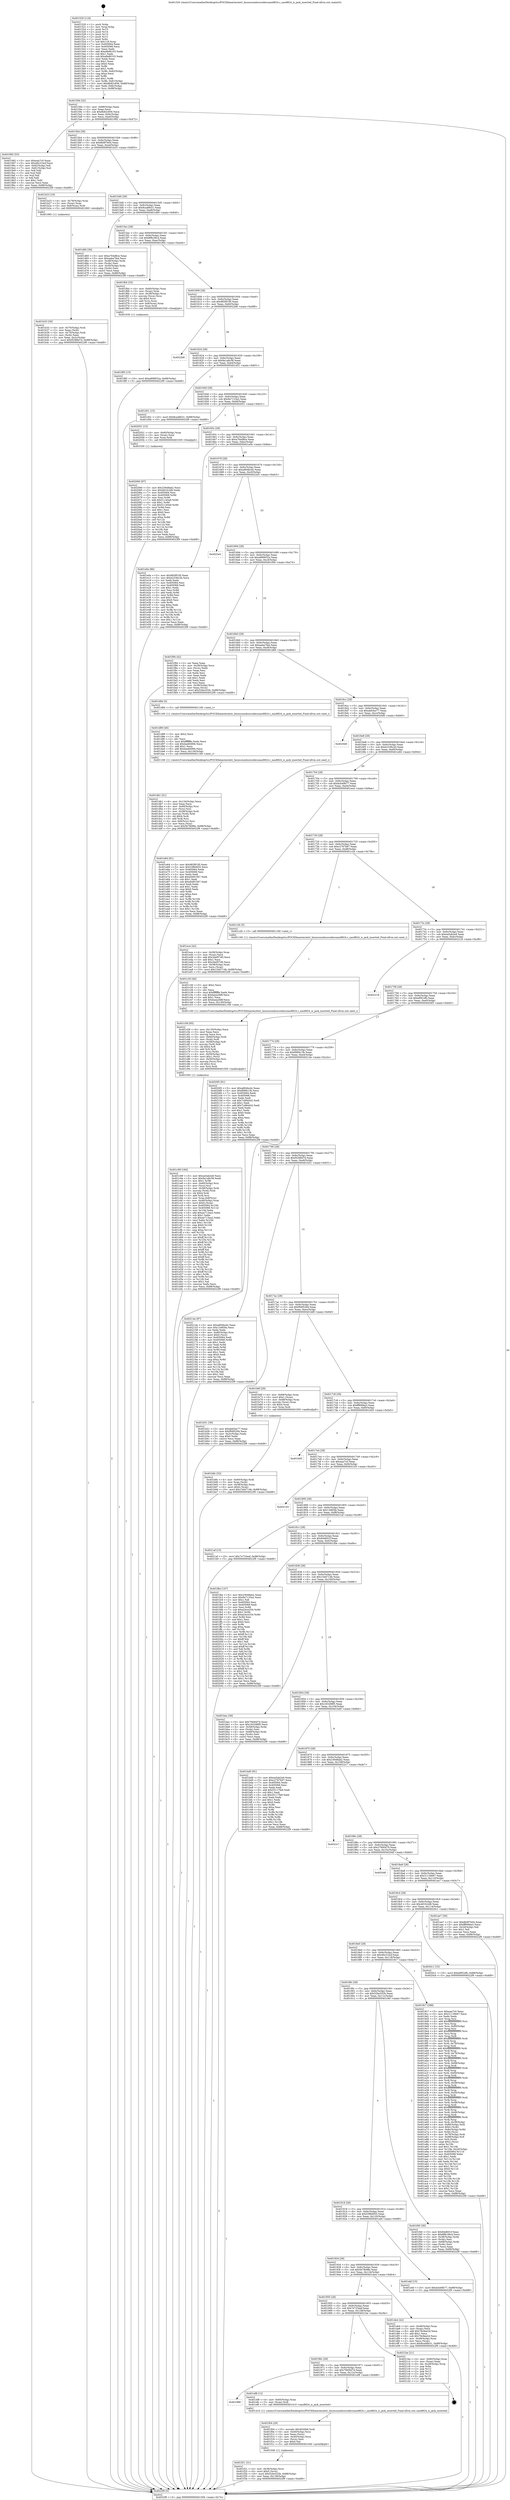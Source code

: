 digraph "0x401520" {
  label = "0x401520 (/mnt/c/Users/mathe/Desktop/tcc/POCII/binaries/extr_linuxsoundsoccodecsnau8824.c_nau8824_is_jack_inserted_Final-ollvm.out::main(0))"
  labelloc = "t"
  node[shape=record]

  Entry [label="",width=0.3,height=0.3,shape=circle,fillcolor=black,style=filled]
  "0x401594" [label="{
     0x401594 [32]\l
     | [instrs]\l
     &nbsp;&nbsp;0x401594 \<+6\>: mov -0x88(%rbp),%eax\l
     &nbsp;&nbsp;0x40159a \<+2\>: mov %eax,%ecx\l
     &nbsp;&nbsp;0x40159c \<+6\>: sub $0x8b82c956,%ecx\l
     &nbsp;&nbsp;0x4015a2 \<+6\>: mov %eax,-0x9c(%rbp)\l
     &nbsp;&nbsp;0x4015a8 \<+6\>: mov %ecx,-0xa0(%rbp)\l
     &nbsp;&nbsp;0x4015ae \<+6\>: je 0000000000401992 \<main+0x472\>\l
  }"]
  "0x401992" [label="{
     0x401992 [53]\l
     | [instrs]\l
     &nbsp;&nbsp;0x401992 \<+5\>: mov $0xeaa7c0,%eax\l
     &nbsp;&nbsp;0x401997 \<+5\>: mov $0x49c31bcf,%ecx\l
     &nbsp;&nbsp;0x40199c \<+6\>: mov -0x82(%rbp),%dl\l
     &nbsp;&nbsp;0x4019a2 \<+7\>: mov -0x81(%rbp),%sil\l
     &nbsp;&nbsp;0x4019a9 \<+3\>: mov %dl,%dil\l
     &nbsp;&nbsp;0x4019ac \<+3\>: and %sil,%dil\l
     &nbsp;&nbsp;0x4019af \<+3\>: xor %sil,%dl\l
     &nbsp;&nbsp;0x4019b2 \<+3\>: or %dl,%dil\l
     &nbsp;&nbsp;0x4019b5 \<+4\>: test $0x1,%dil\l
     &nbsp;&nbsp;0x4019b9 \<+3\>: cmovne %ecx,%eax\l
     &nbsp;&nbsp;0x4019bc \<+6\>: mov %eax,-0x88(%rbp)\l
     &nbsp;&nbsp;0x4019c2 \<+5\>: jmp 00000000004022f9 \<main+0xdd9\>\l
  }"]
  "0x4015b4" [label="{
     0x4015b4 [28]\l
     | [instrs]\l
     &nbsp;&nbsp;0x4015b4 \<+5\>: jmp 00000000004015b9 \<main+0x99\>\l
     &nbsp;&nbsp;0x4015b9 \<+6\>: mov -0x9c(%rbp),%eax\l
     &nbsp;&nbsp;0x4015bf \<+5\>: sub $0x8b9f7b04,%eax\l
     &nbsp;&nbsp;0x4015c4 \<+6\>: mov %eax,-0xa4(%rbp)\l
     &nbsp;&nbsp;0x4015ca \<+6\>: je 0000000000401b23 \<main+0x603\>\l
  }"]
  "0x4022f9" [label="{
     0x4022f9 [5]\l
     | [instrs]\l
     &nbsp;&nbsp;0x4022f9 \<+5\>: jmp 0000000000401594 \<main+0x74\>\l
  }"]
  "0x401520" [label="{
     0x401520 [116]\l
     | [instrs]\l
     &nbsp;&nbsp;0x401520 \<+1\>: push %rbp\l
     &nbsp;&nbsp;0x401521 \<+3\>: mov %rsp,%rbp\l
     &nbsp;&nbsp;0x401524 \<+2\>: push %r15\l
     &nbsp;&nbsp;0x401526 \<+2\>: push %r14\l
     &nbsp;&nbsp;0x401528 \<+2\>: push %r13\l
     &nbsp;&nbsp;0x40152a \<+2\>: push %r12\l
     &nbsp;&nbsp;0x40152c \<+1\>: push %rbx\l
     &nbsp;&nbsp;0x40152d \<+7\>: sub $0x118,%rsp\l
     &nbsp;&nbsp;0x401534 \<+7\>: mov 0x405064,%eax\l
     &nbsp;&nbsp;0x40153b \<+7\>: mov 0x405068,%ecx\l
     &nbsp;&nbsp;0x401542 \<+2\>: mov %eax,%edx\l
     &nbsp;&nbsp;0x401544 \<+6\>: add $0xe8ef6103,%edx\l
     &nbsp;&nbsp;0x40154a \<+3\>: sub $0x1,%edx\l
     &nbsp;&nbsp;0x40154d \<+6\>: sub $0xe8ef6103,%edx\l
     &nbsp;&nbsp;0x401553 \<+3\>: imul %edx,%eax\l
     &nbsp;&nbsp;0x401556 \<+3\>: and $0x1,%eax\l
     &nbsp;&nbsp;0x401559 \<+3\>: cmp $0x0,%eax\l
     &nbsp;&nbsp;0x40155c \<+4\>: sete %r8b\l
     &nbsp;&nbsp;0x401560 \<+4\>: and $0x1,%r8b\l
     &nbsp;&nbsp;0x401564 \<+7\>: mov %r8b,-0x82(%rbp)\l
     &nbsp;&nbsp;0x40156b \<+3\>: cmp $0xa,%ecx\l
     &nbsp;&nbsp;0x40156e \<+4\>: setl %r8b\l
     &nbsp;&nbsp;0x401572 \<+4\>: and $0x1,%r8b\l
     &nbsp;&nbsp;0x401576 \<+7\>: mov %r8b,-0x81(%rbp)\l
     &nbsp;&nbsp;0x40157d \<+10\>: movl $0x8b82c956,-0x88(%rbp)\l
     &nbsp;&nbsp;0x401587 \<+6\>: mov %edi,-0x8c(%rbp)\l
     &nbsp;&nbsp;0x40158d \<+7\>: mov %rsi,-0x98(%rbp)\l
  }"]
  Exit [label="",width=0.3,height=0.3,shape=circle,fillcolor=black,style=filled,peripheries=2]
  "0x401b23" [label="{
     0x401b23 [16]\l
     | [instrs]\l
     &nbsp;&nbsp;0x401b23 \<+4\>: mov -0x78(%rbp),%rax\l
     &nbsp;&nbsp;0x401b27 \<+3\>: mov (%rax),%rax\l
     &nbsp;&nbsp;0x401b2a \<+4\>: mov 0x8(%rax),%rdi\l
     &nbsp;&nbsp;0x401b2e \<+5\>: call 0000000000401060 \<atoi@plt\>\l
     | [calls]\l
     &nbsp;&nbsp;0x401060 \{1\} (unknown)\l
  }"]
  "0x4015d0" [label="{
     0x4015d0 [28]\l
     | [instrs]\l
     &nbsp;&nbsp;0x4015d0 \<+5\>: jmp 00000000004015d5 \<main+0xb5\>\l
     &nbsp;&nbsp;0x4015d5 \<+6\>: mov -0x9c(%rbp),%eax\l
     &nbsp;&nbsp;0x4015db \<+5\>: sub $0x8ca48b31,%eax\l
     &nbsp;&nbsp;0x4015e0 \<+6\>: mov %eax,-0xa8(%rbp)\l
     &nbsp;&nbsp;0x4015e6 \<+6\>: je 0000000000401d60 \<main+0x840\>\l
  }"]
  "0x402060" [label="{
     0x402060 [97]\l
     | [instrs]\l
     &nbsp;&nbsp;0x402060 \<+5\>: mov $0x23648ab2,%ecx\l
     &nbsp;&nbsp;0x402065 \<+5\>: mov $0x481fc2d6,%edx\l
     &nbsp;&nbsp;0x40206a \<+7\>: mov 0x405064,%esi\l
     &nbsp;&nbsp;0x402071 \<+8\>: mov 0x405068,%r8d\l
     &nbsp;&nbsp;0x402079 \<+3\>: mov %esi,%r9d\l
     &nbsp;&nbsp;0x40207c \<+7\>: add $0x51140a9,%r9d\l
     &nbsp;&nbsp;0x402083 \<+4\>: sub $0x1,%r9d\l
     &nbsp;&nbsp;0x402087 \<+7\>: sub $0x51140a9,%r9d\l
     &nbsp;&nbsp;0x40208e \<+4\>: imul %r9d,%esi\l
     &nbsp;&nbsp;0x402092 \<+3\>: and $0x1,%esi\l
     &nbsp;&nbsp;0x402095 \<+3\>: cmp $0x0,%esi\l
     &nbsp;&nbsp;0x402098 \<+4\>: sete %r10b\l
     &nbsp;&nbsp;0x40209c \<+4\>: cmp $0xa,%r8d\l
     &nbsp;&nbsp;0x4020a0 \<+4\>: setl %r11b\l
     &nbsp;&nbsp;0x4020a4 \<+3\>: mov %r10b,%bl\l
     &nbsp;&nbsp;0x4020a7 \<+3\>: and %r11b,%bl\l
     &nbsp;&nbsp;0x4020aa \<+3\>: xor %r11b,%r10b\l
     &nbsp;&nbsp;0x4020ad \<+3\>: or %r10b,%bl\l
     &nbsp;&nbsp;0x4020b0 \<+3\>: test $0x1,%bl\l
     &nbsp;&nbsp;0x4020b3 \<+3\>: cmovne %edx,%ecx\l
     &nbsp;&nbsp;0x4020b6 \<+6\>: mov %ecx,-0x88(%rbp)\l
     &nbsp;&nbsp;0x4020bc \<+5\>: jmp 00000000004022f9 \<main+0xdd9\>\l
  }"]
  "0x401d60" [label="{
     0x401d60 [36]\l
     | [instrs]\l
     &nbsp;&nbsp;0x401d60 \<+5\>: mov $0xa764d8ce,%eax\l
     &nbsp;&nbsp;0x401d65 \<+5\>: mov $0xaaba7fa4,%ecx\l
     &nbsp;&nbsp;0x401d6a \<+4\>: mov -0x48(%rbp),%rdx\l
     &nbsp;&nbsp;0x401d6e \<+2\>: mov (%rdx),%esi\l
     &nbsp;&nbsp;0x401d70 \<+4\>: mov -0x50(%rbp),%rdx\l
     &nbsp;&nbsp;0x401d74 \<+2\>: cmp (%rdx),%esi\l
     &nbsp;&nbsp;0x401d76 \<+3\>: cmovl %ecx,%eax\l
     &nbsp;&nbsp;0x401d79 \<+6\>: mov %eax,-0x88(%rbp)\l
     &nbsp;&nbsp;0x401d7f \<+5\>: jmp 00000000004022f9 \<main+0xdd9\>\l
  }"]
  "0x4015ec" [label="{
     0x4015ec [28]\l
     | [instrs]\l
     &nbsp;&nbsp;0x4015ec \<+5\>: jmp 00000000004015f1 \<main+0xd1\>\l
     &nbsp;&nbsp;0x4015f1 \<+6\>: mov -0x9c(%rbp),%eax\l
     &nbsp;&nbsp;0x4015f7 \<+5\>: sub $0x8f8c38c4,%eax\l
     &nbsp;&nbsp;0x4015fc \<+6\>: mov %eax,-0xac(%rbp)\l
     &nbsp;&nbsp;0x401602 \<+6\>: je 0000000000401f64 \<main+0xa44\>\l
  }"]
  "0x401f85" [label="{
     0x401f85 [15]\l
     | [instrs]\l
     &nbsp;&nbsp;0x401f85 \<+10\>: movl $0xa899932a,-0x88(%rbp)\l
     &nbsp;&nbsp;0x401f8f \<+5\>: jmp 00000000004022f9 \<main+0xdd9\>\l
  }"]
  "0x401f64" [label="{
     0x401f64 [33]\l
     | [instrs]\l
     &nbsp;&nbsp;0x401f64 \<+4\>: mov -0x60(%rbp),%rax\l
     &nbsp;&nbsp;0x401f68 \<+3\>: mov (%rax),%rax\l
     &nbsp;&nbsp;0x401f6b \<+4\>: mov -0x38(%rbp),%rcx\l
     &nbsp;&nbsp;0x401f6f \<+3\>: movslq (%rcx),%rcx\l
     &nbsp;&nbsp;0x401f72 \<+4\>: shl $0x4,%rcx\l
     &nbsp;&nbsp;0x401f76 \<+3\>: add %rcx,%rax\l
     &nbsp;&nbsp;0x401f79 \<+4\>: mov 0x8(%rax),%rax\l
     &nbsp;&nbsp;0x401f7d \<+3\>: mov %rax,%rdi\l
     &nbsp;&nbsp;0x401f80 \<+5\>: call 0000000000401030 \<free@plt\>\l
     | [calls]\l
     &nbsp;&nbsp;0x401030 \{1\} (unknown)\l
  }"]
  "0x401608" [label="{
     0x401608 [28]\l
     | [instrs]\l
     &nbsp;&nbsp;0x401608 \<+5\>: jmp 000000000040160d \<main+0xed\>\l
     &nbsp;&nbsp;0x40160d \<+6\>: mov -0x9c(%rbp),%eax\l
     &nbsp;&nbsp;0x401613 \<+5\>: sub $0x983f01f0,%eax\l
     &nbsp;&nbsp;0x401618 \<+6\>: mov %eax,-0xb0(%rbp)\l
     &nbsp;&nbsp;0x40161e \<+6\>: je 00000000004022b8 \<main+0xd98\>\l
  }"]
  "0x401f21" [label="{
     0x401f21 [31]\l
     | [instrs]\l
     &nbsp;&nbsp;0x401f21 \<+4\>: mov -0x38(%rbp),%rcx\l
     &nbsp;&nbsp;0x401f25 \<+6\>: movl $0x0,(%rcx)\l
     &nbsp;&nbsp;0x401f2b \<+10\>: movl $0x52be332b,-0x88(%rbp)\l
     &nbsp;&nbsp;0x401f35 \<+6\>: mov %eax,-0x138(%rbp)\l
     &nbsp;&nbsp;0x401f3b \<+5\>: jmp 00000000004022f9 \<main+0xdd9\>\l
  }"]
  "0x4022b8" [label="{
     0x4022b8\l
  }", style=dashed]
  "0x401624" [label="{
     0x401624 [28]\l
     | [instrs]\l
     &nbsp;&nbsp;0x401624 \<+5\>: jmp 0000000000401629 \<main+0x109\>\l
     &nbsp;&nbsp;0x401629 \<+6\>: mov -0x9c(%rbp),%eax\l
     &nbsp;&nbsp;0x40162f \<+5\>: sub $0x9a1a8c58,%eax\l
     &nbsp;&nbsp;0x401634 \<+6\>: mov %eax,-0xb4(%rbp)\l
     &nbsp;&nbsp;0x40163a \<+6\>: je 0000000000401d51 \<main+0x831\>\l
  }"]
  "0x401f04" [label="{
     0x401f04 [29]\l
     | [instrs]\l
     &nbsp;&nbsp;0x401f04 \<+10\>: movabs $0x4030b6,%rdi\l
     &nbsp;&nbsp;0x401f0e \<+4\>: mov -0x40(%rbp),%rcx\l
     &nbsp;&nbsp;0x401f12 \<+2\>: mov %eax,(%rcx)\l
     &nbsp;&nbsp;0x401f14 \<+4\>: mov -0x40(%rbp),%rcx\l
     &nbsp;&nbsp;0x401f18 \<+2\>: mov (%rcx),%esi\l
     &nbsp;&nbsp;0x401f1a \<+2\>: mov $0x0,%al\l
     &nbsp;&nbsp;0x401f1c \<+5\>: call 0000000000401040 \<printf@plt\>\l
     | [calls]\l
     &nbsp;&nbsp;0x401040 \{1\} (unknown)\l
  }"]
  "0x401d51" [label="{
     0x401d51 [15]\l
     | [instrs]\l
     &nbsp;&nbsp;0x401d51 \<+10\>: movl $0x8ca48b31,-0x88(%rbp)\l
     &nbsp;&nbsp;0x401d5b \<+5\>: jmp 00000000004022f9 \<main+0xdd9\>\l
  }"]
  "0x401640" [label="{
     0x401640 [28]\l
     | [instrs]\l
     &nbsp;&nbsp;0x401640 \<+5\>: jmp 0000000000401645 \<main+0x125\>\l
     &nbsp;&nbsp;0x401645 \<+6\>: mov -0x9c(%rbp),%eax\l
     &nbsp;&nbsp;0x40164b \<+5\>: sub $0x9a7133a2,%eax\l
     &nbsp;&nbsp;0x401650 \<+6\>: mov %eax,-0xb8(%rbp)\l
     &nbsp;&nbsp;0x401656 \<+6\>: je 0000000000402051 \<main+0xb31\>\l
  }"]
  "0x401988" [label="{
     0x401988\l
  }", style=dashed]
  "0x402051" [label="{
     0x402051 [15]\l
     | [instrs]\l
     &nbsp;&nbsp;0x402051 \<+4\>: mov -0x60(%rbp),%rax\l
     &nbsp;&nbsp;0x402055 \<+3\>: mov (%rax),%rax\l
     &nbsp;&nbsp;0x402058 \<+3\>: mov %rax,%rdi\l
     &nbsp;&nbsp;0x40205b \<+5\>: call 0000000000401030 \<free@plt\>\l
     | [calls]\l
     &nbsp;&nbsp;0x401030 \{1\} (unknown)\l
  }"]
  "0x40165c" [label="{
     0x40165c [28]\l
     | [instrs]\l
     &nbsp;&nbsp;0x40165c \<+5\>: jmp 0000000000401661 \<main+0x141\>\l
     &nbsp;&nbsp;0x401661 \<+6\>: mov -0x9c(%rbp),%eax\l
     &nbsp;&nbsp;0x401667 \<+5\>: sub $0xa764d8ce,%eax\l
     &nbsp;&nbsp;0x40166c \<+6\>: mov %eax,-0xbc(%rbp)\l
     &nbsp;&nbsp;0x401672 \<+6\>: je 0000000000401e0e \<main+0x8ee\>\l
  }"]
  "0x401ef8" [label="{
     0x401ef8 [12]\l
     | [instrs]\l
     &nbsp;&nbsp;0x401ef8 \<+4\>: mov -0x60(%rbp),%rax\l
     &nbsp;&nbsp;0x401efc \<+3\>: mov (%rax),%rdi\l
     &nbsp;&nbsp;0x401eff \<+5\>: call 0000000000401410 \<nau8824_is_jack_inserted\>\l
     | [calls]\l
     &nbsp;&nbsp;0x401410 \{1\} (/mnt/c/Users/mathe/Desktop/tcc/POCII/binaries/extr_linuxsoundsoccodecsnau8824.c_nau8824_is_jack_inserted_Final-ollvm.out::nau8824_is_jack_inserted)\l
  }"]
  "0x401e0e" [label="{
     0x401e0e [86]\l
     | [instrs]\l
     &nbsp;&nbsp;0x401e0e \<+5\>: mov $0x983f01f0,%eax\l
     &nbsp;&nbsp;0x401e13 \<+5\>: mov $0xb2336c2b,%ecx\l
     &nbsp;&nbsp;0x401e18 \<+2\>: xor %edx,%edx\l
     &nbsp;&nbsp;0x401e1a \<+7\>: mov 0x405064,%esi\l
     &nbsp;&nbsp;0x401e21 \<+7\>: mov 0x405068,%edi\l
     &nbsp;&nbsp;0x401e28 \<+3\>: sub $0x1,%edx\l
     &nbsp;&nbsp;0x401e2b \<+3\>: mov %esi,%r8d\l
     &nbsp;&nbsp;0x401e2e \<+3\>: add %edx,%r8d\l
     &nbsp;&nbsp;0x401e31 \<+4\>: imul %r8d,%esi\l
     &nbsp;&nbsp;0x401e35 \<+3\>: and $0x1,%esi\l
     &nbsp;&nbsp;0x401e38 \<+3\>: cmp $0x0,%esi\l
     &nbsp;&nbsp;0x401e3b \<+4\>: sete %r9b\l
     &nbsp;&nbsp;0x401e3f \<+3\>: cmp $0xa,%edi\l
     &nbsp;&nbsp;0x401e42 \<+4\>: setl %r10b\l
     &nbsp;&nbsp;0x401e46 \<+3\>: mov %r9b,%r11b\l
     &nbsp;&nbsp;0x401e49 \<+3\>: and %r10b,%r11b\l
     &nbsp;&nbsp;0x401e4c \<+3\>: xor %r10b,%r9b\l
     &nbsp;&nbsp;0x401e4f \<+3\>: or %r9b,%r11b\l
     &nbsp;&nbsp;0x401e52 \<+4\>: test $0x1,%r11b\l
     &nbsp;&nbsp;0x401e56 \<+3\>: cmovne %ecx,%eax\l
     &nbsp;&nbsp;0x401e59 \<+6\>: mov %eax,-0x88(%rbp)\l
     &nbsp;&nbsp;0x401e5f \<+5\>: jmp 00000000004022f9 \<main+0xdd9\>\l
  }"]
  "0x401678" [label="{
     0x401678 [28]\l
     | [instrs]\l
     &nbsp;&nbsp;0x401678 \<+5\>: jmp 000000000040167d \<main+0x15d\>\l
     &nbsp;&nbsp;0x40167d \<+6\>: mov -0x9c(%rbp),%eax\l
     &nbsp;&nbsp;0x401683 \<+5\>: sub $0xa804bcdc,%eax\l
     &nbsp;&nbsp;0x401688 \<+6\>: mov %eax,-0xc0(%rbp)\l
     &nbsp;&nbsp;0x40168e \<+6\>: je 00000000004022e5 \<main+0xdc5\>\l
  }"]
  "0x40196c" [label="{
     0x40196c [28]\l
     | [instrs]\l
     &nbsp;&nbsp;0x40196c \<+5\>: jmp 0000000000401971 \<main+0x451\>\l
     &nbsp;&nbsp;0x401971 \<+6\>: mov -0x9c(%rbp),%eax\l
     &nbsp;&nbsp;0x401977 \<+5\>: sub $0x7f400d7d,%eax\l
     &nbsp;&nbsp;0x40197c \<+6\>: mov %eax,-0x12c(%rbp)\l
     &nbsp;&nbsp;0x401982 \<+6\>: je 0000000000401ef8 \<main+0x9d8\>\l
  }"]
  "0x4022e5" [label="{
     0x4022e5\l
  }", style=dashed]
  "0x401694" [label="{
     0x401694 [28]\l
     | [instrs]\l
     &nbsp;&nbsp;0x401694 \<+5\>: jmp 0000000000401699 \<main+0x179\>\l
     &nbsp;&nbsp;0x401699 \<+6\>: mov -0x9c(%rbp),%eax\l
     &nbsp;&nbsp;0x40169f \<+5\>: sub $0xa899932a,%eax\l
     &nbsp;&nbsp;0x4016a4 \<+6\>: mov %eax,-0xc4(%rbp)\l
     &nbsp;&nbsp;0x4016aa \<+6\>: je 0000000000401f94 \<main+0xa74\>\l
  }"]
  "0x4021be" [label="{
     0x4021be [21]\l
     | [instrs]\l
     &nbsp;&nbsp;0x4021be \<+4\>: mov -0x80(%rbp),%rax\l
     &nbsp;&nbsp;0x4021c2 \<+2\>: mov (%rax),%eax\l
     &nbsp;&nbsp;0x4021c4 \<+4\>: lea -0x28(%rbp),%rsp\l
     &nbsp;&nbsp;0x4021c8 \<+1\>: pop %rbx\l
     &nbsp;&nbsp;0x4021c9 \<+2\>: pop %r12\l
     &nbsp;&nbsp;0x4021cb \<+2\>: pop %r13\l
     &nbsp;&nbsp;0x4021cd \<+2\>: pop %r14\l
     &nbsp;&nbsp;0x4021cf \<+2\>: pop %r15\l
     &nbsp;&nbsp;0x4021d1 \<+1\>: pop %rbp\l
     &nbsp;&nbsp;0x4021d2 \<+1\>: ret\l
  }"]
  "0x401f94" [label="{
     0x401f94 [42]\l
     | [instrs]\l
     &nbsp;&nbsp;0x401f94 \<+2\>: xor %eax,%eax\l
     &nbsp;&nbsp;0x401f96 \<+4\>: mov -0x38(%rbp),%rcx\l
     &nbsp;&nbsp;0x401f9a \<+2\>: mov (%rcx),%edx\l
     &nbsp;&nbsp;0x401f9c \<+2\>: mov %eax,%esi\l
     &nbsp;&nbsp;0x401f9e \<+2\>: sub %edx,%esi\l
     &nbsp;&nbsp;0x401fa0 \<+2\>: mov %eax,%edx\l
     &nbsp;&nbsp;0x401fa2 \<+3\>: sub $0x1,%edx\l
     &nbsp;&nbsp;0x401fa5 \<+2\>: add %edx,%esi\l
     &nbsp;&nbsp;0x401fa7 \<+2\>: sub %esi,%eax\l
     &nbsp;&nbsp;0x401fa9 \<+4\>: mov -0x38(%rbp),%rcx\l
     &nbsp;&nbsp;0x401fad \<+2\>: mov %eax,(%rcx)\l
     &nbsp;&nbsp;0x401faf \<+10\>: movl $0x52be332b,-0x88(%rbp)\l
     &nbsp;&nbsp;0x401fb9 \<+5\>: jmp 00000000004022f9 \<main+0xdd9\>\l
  }"]
  "0x4016b0" [label="{
     0x4016b0 [28]\l
     | [instrs]\l
     &nbsp;&nbsp;0x4016b0 \<+5\>: jmp 00000000004016b5 \<main+0x195\>\l
     &nbsp;&nbsp;0x4016b5 \<+6\>: mov -0x9c(%rbp),%eax\l
     &nbsp;&nbsp;0x4016bb \<+5\>: sub $0xaaba7fa4,%eax\l
     &nbsp;&nbsp;0x4016c0 \<+6\>: mov %eax,-0xc8(%rbp)\l
     &nbsp;&nbsp;0x4016c6 \<+6\>: je 0000000000401d84 \<main+0x864\>\l
  }"]
  "0x401950" [label="{
     0x401950 [28]\l
     | [instrs]\l
     &nbsp;&nbsp;0x401950 \<+5\>: jmp 0000000000401955 \<main+0x435\>\l
     &nbsp;&nbsp;0x401955 \<+6\>: mov -0x9c(%rbp),%eax\l
     &nbsp;&nbsp;0x40195b \<+5\>: sub $0x7e733eaf,%eax\l
     &nbsp;&nbsp;0x401960 \<+6\>: mov %eax,-0x128(%rbp)\l
     &nbsp;&nbsp;0x401966 \<+6\>: je 00000000004021be \<main+0xc9e\>\l
  }"]
  "0x401d84" [label="{
     0x401d84 [5]\l
     | [instrs]\l
     &nbsp;&nbsp;0x401d84 \<+5\>: call 0000000000401160 \<next_i\>\l
     | [calls]\l
     &nbsp;&nbsp;0x401160 \{1\} (/mnt/c/Users/mathe/Desktop/tcc/POCII/binaries/extr_linuxsoundsoccodecsnau8824.c_nau8824_is_jack_inserted_Final-ollvm.out::next_i)\l
  }"]
  "0x4016cc" [label="{
     0x4016cc [28]\l
     | [instrs]\l
     &nbsp;&nbsp;0x4016cc \<+5\>: jmp 00000000004016d1 \<main+0x1b1\>\l
     &nbsp;&nbsp;0x4016d1 \<+6\>: mov -0x9c(%rbp),%eax\l
     &nbsp;&nbsp;0x4016d7 \<+5\>: sub $0xab63ac77,%eax\l
     &nbsp;&nbsp;0x4016dc \<+6\>: mov %eax,-0xcc(%rbp)\l
     &nbsp;&nbsp;0x4016e2 \<+6\>: je 00000000004020d0 \<main+0xbb0\>\l
  }"]
  "0x401de4" [label="{
     0x401de4 [42]\l
     | [instrs]\l
     &nbsp;&nbsp;0x401de4 \<+4\>: mov -0x48(%rbp),%rax\l
     &nbsp;&nbsp;0x401de8 \<+2\>: mov (%rax),%ecx\l
     &nbsp;&nbsp;0x401dea \<+6\>: add $0x78c9ee2d,%ecx\l
     &nbsp;&nbsp;0x401df0 \<+3\>: add $0x1,%ecx\l
     &nbsp;&nbsp;0x401df3 \<+6\>: sub $0x78c9ee2d,%ecx\l
     &nbsp;&nbsp;0x401df9 \<+4\>: mov -0x48(%rbp),%rax\l
     &nbsp;&nbsp;0x401dfd \<+2\>: mov %ecx,(%rax)\l
     &nbsp;&nbsp;0x401dff \<+10\>: movl $0x8ca48b31,-0x88(%rbp)\l
     &nbsp;&nbsp;0x401e09 \<+5\>: jmp 00000000004022f9 \<main+0xdd9\>\l
  }"]
  "0x4020d0" [label="{
     0x4020d0\l
  }", style=dashed]
  "0x4016e8" [label="{
     0x4016e8 [28]\l
     | [instrs]\l
     &nbsp;&nbsp;0x4016e8 \<+5\>: jmp 00000000004016ed \<main+0x1cd\>\l
     &nbsp;&nbsp;0x4016ed \<+6\>: mov -0x9c(%rbp),%eax\l
     &nbsp;&nbsp;0x4016f3 \<+5\>: sub $0xb2336c2b,%eax\l
     &nbsp;&nbsp;0x4016f8 \<+6\>: mov %eax,-0xd0(%rbp)\l
     &nbsp;&nbsp;0x4016fe \<+6\>: je 0000000000401e64 \<main+0x944\>\l
  }"]
  "0x401934" [label="{
     0x401934 [28]\l
     | [instrs]\l
     &nbsp;&nbsp;0x401934 \<+5\>: jmp 0000000000401939 \<main+0x419\>\l
     &nbsp;&nbsp;0x401939 \<+6\>: mov -0x9c(%rbp),%eax\l
     &nbsp;&nbsp;0x40193f \<+5\>: sub $0x5b7fb99e,%eax\l
     &nbsp;&nbsp;0x401944 \<+6\>: mov %eax,-0x124(%rbp)\l
     &nbsp;&nbsp;0x40194a \<+6\>: je 0000000000401de4 \<main+0x8c4\>\l
  }"]
  "0x401e64" [label="{
     0x401e64 [91]\l
     | [instrs]\l
     &nbsp;&nbsp;0x401e64 \<+5\>: mov $0x983f01f0,%eax\l
     &nbsp;&nbsp;0x401e69 \<+5\>: mov $0x53f84655,%ecx\l
     &nbsp;&nbsp;0x401e6e \<+7\>: mov 0x405064,%edx\l
     &nbsp;&nbsp;0x401e75 \<+7\>: mov 0x405068,%esi\l
     &nbsp;&nbsp;0x401e7c \<+2\>: mov %edx,%edi\l
     &nbsp;&nbsp;0x401e7e \<+6\>: add $0xe0d91567,%edi\l
     &nbsp;&nbsp;0x401e84 \<+3\>: sub $0x1,%edi\l
     &nbsp;&nbsp;0x401e87 \<+6\>: sub $0xe0d91567,%edi\l
     &nbsp;&nbsp;0x401e8d \<+3\>: imul %edi,%edx\l
     &nbsp;&nbsp;0x401e90 \<+3\>: and $0x1,%edx\l
     &nbsp;&nbsp;0x401e93 \<+3\>: cmp $0x0,%edx\l
     &nbsp;&nbsp;0x401e96 \<+4\>: sete %r8b\l
     &nbsp;&nbsp;0x401e9a \<+3\>: cmp $0xa,%esi\l
     &nbsp;&nbsp;0x401e9d \<+4\>: setl %r9b\l
     &nbsp;&nbsp;0x401ea1 \<+3\>: mov %r8b,%r10b\l
     &nbsp;&nbsp;0x401ea4 \<+3\>: and %r9b,%r10b\l
     &nbsp;&nbsp;0x401ea7 \<+3\>: xor %r9b,%r8b\l
     &nbsp;&nbsp;0x401eaa \<+3\>: or %r8b,%r10b\l
     &nbsp;&nbsp;0x401ead \<+4\>: test $0x1,%r10b\l
     &nbsp;&nbsp;0x401eb1 \<+3\>: cmovne %ecx,%eax\l
     &nbsp;&nbsp;0x401eb4 \<+6\>: mov %eax,-0x88(%rbp)\l
     &nbsp;&nbsp;0x401eba \<+5\>: jmp 00000000004022f9 \<main+0xdd9\>\l
  }"]
  "0x401704" [label="{
     0x401704 [28]\l
     | [instrs]\l
     &nbsp;&nbsp;0x401704 \<+5\>: jmp 0000000000401709 \<main+0x1e9\>\l
     &nbsp;&nbsp;0x401709 \<+6\>: mov -0x9c(%rbp),%eax\l
     &nbsp;&nbsp;0x40170f \<+5\>: sub $0xbcb49b77,%eax\l
     &nbsp;&nbsp;0x401714 \<+6\>: mov %eax,-0xd4(%rbp)\l
     &nbsp;&nbsp;0x40171a \<+6\>: je 0000000000401ece \<main+0x9ae\>\l
  }"]
  "0x401ebf" [label="{
     0x401ebf [15]\l
     | [instrs]\l
     &nbsp;&nbsp;0x401ebf \<+10\>: movl $0xbcb49b77,-0x88(%rbp)\l
     &nbsp;&nbsp;0x401ec9 \<+5\>: jmp 00000000004022f9 \<main+0xdd9\>\l
  }"]
  "0x401ece" [label="{
     0x401ece [42]\l
     | [instrs]\l
     &nbsp;&nbsp;0x401ece \<+4\>: mov -0x58(%rbp),%rax\l
     &nbsp;&nbsp;0x401ed2 \<+2\>: mov (%rax),%ecx\l
     &nbsp;&nbsp;0x401ed4 \<+6\>: add $0x3def57d0,%ecx\l
     &nbsp;&nbsp;0x401eda \<+3\>: add $0x1,%ecx\l
     &nbsp;&nbsp;0x401edd \<+6\>: sub $0x3def57d0,%ecx\l
     &nbsp;&nbsp;0x401ee3 \<+4\>: mov -0x58(%rbp),%rax\l
     &nbsp;&nbsp;0x401ee7 \<+2\>: mov %ecx,(%rax)\l
     &nbsp;&nbsp;0x401ee9 \<+10\>: movl $0x15d4714b,-0x88(%rbp)\l
     &nbsp;&nbsp;0x401ef3 \<+5\>: jmp 00000000004022f9 \<main+0xdd9\>\l
  }"]
  "0x401720" [label="{
     0x401720 [28]\l
     | [instrs]\l
     &nbsp;&nbsp;0x401720 \<+5\>: jmp 0000000000401725 \<main+0x205\>\l
     &nbsp;&nbsp;0x401725 \<+6\>: mov -0x9c(%rbp),%eax\l
     &nbsp;&nbsp;0x40172b \<+5\>: sub $0xc2767b97,%eax\l
     &nbsp;&nbsp;0x401730 \<+6\>: mov %eax,-0xd8(%rbp)\l
     &nbsp;&nbsp;0x401736 \<+6\>: je 0000000000401c2b \<main+0x70b\>\l
  }"]
  "0x401918" [label="{
     0x401918 [28]\l
     | [instrs]\l
     &nbsp;&nbsp;0x401918 \<+5\>: jmp 000000000040191d \<main+0x3fd\>\l
     &nbsp;&nbsp;0x40191d \<+6\>: mov -0x9c(%rbp),%eax\l
     &nbsp;&nbsp;0x401923 \<+5\>: sub $0x53f84655,%eax\l
     &nbsp;&nbsp;0x401928 \<+6\>: mov %eax,-0x120(%rbp)\l
     &nbsp;&nbsp;0x40192e \<+6\>: je 0000000000401ebf \<main+0x99f\>\l
  }"]
  "0x401c2b" [label="{
     0x401c2b [5]\l
     | [instrs]\l
     &nbsp;&nbsp;0x401c2b \<+5\>: call 0000000000401160 \<next_i\>\l
     | [calls]\l
     &nbsp;&nbsp;0x401160 \{1\} (/mnt/c/Users/mathe/Desktop/tcc/POCII/binaries/extr_linuxsoundsoccodecsnau8824.c_nau8824_is_jack_inserted_Final-ollvm.out::next_i)\l
  }"]
  "0x40173c" [label="{
     0x40173c [28]\l
     | [instrs]\l
     &nbsp;&nbsp;0x40173c \<+5\>: jmp 0000000000401741 \<main+0x221\>\l
     &nbsp;&nbsp;0x401741 \<+6\>: mov -0x9c(%rbp),%eax\l
     &nbsp;&nbsp;0x401747 \<+5\>: sub $0xea5ab2e9,%eax\l
     &nbsp;&nbsp;0x40174c \<+6\>: mov %eax,-0xdc(%rbp)\l
     &nbsp;&nbsp;0x401752 \<+6\>: je 0000000000402218 \<main+0xcf8\>\l
  }"]
  "0x401f40" [label="{
     0x401f40 [36]\l
     | [instrs]\l
     &nbsp;&nbsp;0x401f40 \<+5\>: mov $0x84d601f,%eax\l
     &nbsp;&nbsp;0x401f45 \<+5\>: mov $0x8f8c38c4,%ecx\l
     &nbsp;&nbsp;0x401f4a \<+4\>: mov -0x38(%rbp),%rdx\l
     &nbsp;&nbsp;0x401f4e \<+2\>: mov (%rdx),%esi\l
     &nbsp;&nbsp;0x401f50 \<+4\>: mov -0x68(%rbp),%rdx\l
     &nbsp;&nbsp;0x401f54 \<+2\>: cmp (%rdx),%esi\l
     &nbsp;&nbsp;0x401f56 \<+3\>: cmovl %ecx,%eax\l
     &nbsp;&nbsp;0x401f59 \<+6\>: mov %eax,-0x88(%rbp)\l
     &nbsp;&nbsp;0x401f5f \<+5\>: jmp 00000000004022f9 \<main+0xdd9\>\l
  }"]
  "0x402218" [label="{
     0x402218\l
  }", style=dashed]
  "0x401758" [label="{
     0x401758 [28]\l
     | [instrs]\l
     &nbsp;&nbsp;0x401758 \<+5\>: jmp 000000000040175d \<main+0x23d\>\l
     &nbsp;&nbsp;0x40175d \<+6\>: mov -0x9c(%rbp),%eax\l
     &nbsp;&nbsp;0x401763 \<+5\>: sub $0xef0f1efb,%eax\l
     &nbsp;&nbsp;0x401768 \<+6\>: mov %eax,-0xe0(%rbp)\l
     &nbsp;&nbsp;0x40176e \<+6\>: je 00000000004020f3 \<main+0xbd3\>\l
  }"]
  "0x401db1" [label="{
     0x401db1 [51]\l
     | [instrs]\l
     &nbsp;&nbsp;0x401db1 \<+6\>: mov -0x134(%rbp),%ecx\l
     &nbsp;&nbsp;0x401db7 \<+3\>: imul %eax,%ecx\l
     &nbsp;&nbsp;0x401dba \<+4\>: mov -0x60(%rbp),%rsi\l
     &nbsp;&nbsp;0x401dbe \<+3\>: mov (%rsi),%rsi\l
     &nbsp;&nbsp;0x401dc1 \<+4\>: mov -0x58(%rbp),%rdi\l
     &nbsp;&nbsp;0x401dc5 \<+3\>: movslq (%rdi),%rdi\l
     &nbsp;&nbsp;0x401dc8 \<+4\>: shl $0x4,%rdi\l
     &nbsp;&nbsp;0x401dcc \<+3\>: add %rdi,%rsi\l
     &nbsp;&nbsp;0x401dcf \<+4\>: mov 0x8(%rsi),%rsi\l
     &nbsp;&nbsp;0x401dd3 \<+2\>: mov %ecx,(%rsi)\l
     &nbsp;&nbsp;0x401dd5 \<+10\>: movl $0x5b7fb99e,-0x88(%rbp)\l
     &nbsp;&nbsp;0x401ddf \<+5\>: jmp 00000000004022f9 \<main+0xdd9\>\l
  }"]
  "0x4020f3" [label="{
     0x4020f3 [91]\l
     | [instrs]\l
     &nbsp;&nbsp;0x4020f3 \<+5\>: mov $0xa804bcdc,%eax\l
     &nbsp;&nbsp;0x4020f8 \<+5\>: mov $0xf0f0b13b,%ecx\l
     &nbsp;&nbsp;0x4020fd \<+7\>: mov 0x405064,%edx\l
     &nbsp;&nbsp;0x402104 \<+7\>: mov 0x405068,%esi\l
     &nbsp;&nbsp;0x40210b \<+2\>: mov %edx,%edi\l
     &nbsp;&nbsp;0x40210d \<+6\>: sub $0x7cd84442,%edi\l
     &nbsp;&nbsp;0x402113 \<+3\>: sub $0x1,%edi\l
     &nbsp;&nbsp;0x402116 \<+6\>: add $0x7cd84442,%edi\l
     &nbsp;&nbsp;0x40211c \<+3\>: imul %edi,%edx\l
     &nbsp;&nbsp;0x40211f \<+3\>: and $0x1,%edx\l
     &nbsp;&nbsp;0x402122 \<+3\>: cmp $0x0,%edx\l
     &nbsp;&nbsp;0x402125 \<+4\>: sete %r8b\l
     &nbsp;&nbsp;0x402129 \<+3\>: cmp $0xa,%esi\l
     &nbsp;&nbsp;0x40212c \<+4\>: setl %r9b\l
     &nbsp;&nbsp;0x402130 \<+3\>: mov %r8b,%r10b\l
     &nbsp;&nbsp;0x402133 \<+3\>: and %r9b,%r10b\l
     &nbsp;&nbsp;0x402136 \<+3\>: xor %r9b,%r8b\l
     &nbsp;&nbsp;0x402139 \<+3\>: or %r8b,%r10b\l
     &nbsp;&nbsp;0x40213c \<+4\>: test $0x1,%r10b\l
     &nbsp;&nbsp;0x402140 \<+3\>: cmovne %ecx,%eax\l
     &nbsp;&nbsp;0x402143 \<+6\>: mov %eax,-0x88(%rbp)\l
     &nbsp;&nbsp;0x402149 \<+5\>: jmp 00000000004022f9 \<main+0xdd9\>\l
  }"]
  "0x401774" [label="{
     0x401774 [28]\l
     | [instrs]\l
     &nbsp;&nbsp;0x401774 \<+5\>: jmp 0000000000401779 \<main+0x259\>\l
     &nbsp;&nbsp;0x401779 \<+6\>: mov -0x9c(%rbp),%eax\l
     &nbsp;&nbsp;0x40177f \<+5\>: sub $0xf0f0b13b,%eax\l
     &nbsp;&nbsp;0x401784 \<+6\>: mov %eax,-0xe4(%rbp)\l
     &nbsp;&nbsp;0x40178a \<+6\>: je 000000000040214e \<main+0xc2e\>\l
  }"]
  "0x401d89" [label="{
     0x401d89 [40]\l
     | [instrs]\l
     &nbsp;&nbsp;0x401d89 \<+5\>: mov $0x2,%ecx\l
     &nbsp;&nbsp;0x401d8e \<+1\>: cltd\l
     &nbsp;&nbsp;0x401d8f \<+2\>: idiv %ecx\l
     &nbsp;&nbsp;0x401d91 \<+6\>: imul $0xfffffffe,%edx,%ecx\l
     &nbsp;&nbsp;0x401d97 \<+6\>: sub $0xbee8490b,%ecx\l
     &nbsp;&nbsp;0x401d9d \<+3\>: add $0x1,%ecx\l
     &nbsp;&nbsp;0x401da0 \<+6\>: add $0xbee8490b,%ecx\l
     &nbsp;&nbsp;0x401da6 \<+6\>: mov %ecx,-0x134(%rbp)\l
     &nbsp;&nbsp;0x401dac \<+5\>: call 0000000000401160 \<next_i\>\l
     | [calls]\l
     &nbsp;&nbsp;0x401160 \{1\} (/mnt/c/Users/mathe/Desktop/tcc/POCII/binaries/extr_linuxsoundsoccodecsnau8824.c_nau8824_is_jack_inserted_Final-ollvm.out::next_i)\l
  }"]
  "0x40214e" [label="{
     0x40214e [97]\l
     | [instrs]\l
     &nbsp;&nbsp;0x40214e \<+5\>: mov $0xa804bcdc,%eax\l
     &nbsp;&nbsp;0x402153 \<+5\>: mov $0x13d65fa,%ecx\l
     &nbsp;&nbsp;0x402158 \<+2\>: xor %edx,%edx\l
     &nbsp;&nbsp;0x40215a \<+4\>: mov -0x80(%rbp),%rsi\l
     &nbsp;&nbsp;0x40215e \<+6\>: movl $0x0,(%rsi)\l
     &nbsp;&nbsp;0x402164 \<+7\>: mov 0x405064,%edi\l
     &nbsp;&nbsp;0x40216b \<+8\>: mov 0x405068,%r8d\l
     &nbsp;&nbsp;0x402173 \<+3\>: sub $0x1,%edx\l
     &nbsp;&nbsp;0x402176 \<+3\>: mov %edi,%r9d\l
     &nbsp;&nbsp;0x402179 \<+3\>: add %edx,%r9d\l
     &nbsp;&nbsp;0x40217c \<+4\>: imul %r9d,%edi\l
     &nbsp;&nbsp;0x402180 \<+3\>: and $0x1,%edi\l
     &nbsp;&nbsp;0x402183 \<+3\>: cmp $0x0,%edi\l
     &nbsp;&nbsp;0x402186 \<+4\>: sete %r10b\l
     &nbsp;&nbsp;0x40218a \<+4\>: cmp $0xa,%r8d\l
     &nbsp;&nbsp;0x40218e \<+4\>: setl %r11b\l
     &nbsp;&nbsp;0x402192 \<+3\>: mov %r10b,%bl\l
     &nbsp;&nbsp;0x402195 \<+3\>: and %r11b,%bl\l
     &nbsp;&nbsp;0x402198 \<+3\>: xor %r11b,%r10b\l
     &nbsp;&nbsp;0x40219b \<+3\>: or %r10b,%bl\l
     &nbsp;&nbsp;0x40219e \<+3\>: test $0x1,%bl\l
     &nbsp;&nbsp;0x4021a1 \<+3\>: cmovne %ecx,%eax\l
     &nbsp;&nbsp;0x4021a4 \<+6\>: mov %eax,-0x88(%rbp)\l
     &nbsp;&nbsp;0x4021aa \<+5\>: jmp 00000000004022f9 \<main+0xdd9\>\l
  }"]
  "0x401790" [label="{
     0x401790 [28]\l
     | [instrs]\l
     &nbsp;&nbsp;0x401790 \<+5\>: jmp 0000000000401795 \<main+0x275\>\l
     &nbsp;&nbsp;0x401795 \<+6\>: mov -0x9c(%rbp),%eax\l
     &nbsp;&nbsp;0x40179b \<+5\>: sub $0xf5288d7d,%eax\l
     &nbsp;&nbsp;0x4017a0 \<+6\>: mov %eax,-0xe8(%rbp)\l
     &nbsp;&nbsp;0x4017a6 \<+6\>: je 0000000000401b51 \<main+0x631\>\l
  }"]
  "0x401c99" [label="{
     0x401c99 [184]\l
     | [instrs]\l
     &nbsp;&nbsp;0x401c99 \<+5\>: mov $0xea5ab2e9,%ecx\l
     &nbsp;&nbsp;0x401c9e \<+5\>: mov $0x9a1a8c58,%edx\l
     &nbsp;&nbsp;0x401ca3 \<+3\>: mov $0x1,%r9b\l
     &nbsp;&nbsp;0x401ca6 \<+4\>: mov -0x60(%rbp),%rsi\l
     &nbsp;&nbsp;0x401caa \<+3\>: mov (%rsi),%rsi\l
     &nbsp;&nbsp;0x401cad \<+4\>: mov -0x58(%rbp),%rdi\l
     &nbsp;&nbsp;0x401cb1 \<+3\>: movslq (%rdi),%rdi\l
     &nbsp;&nbsp;0x401cb4 \<+4\>: shl $0x4,%rdi\l
     &nbsp;&nbsp;0x401cb8 \<+3\>: add %rdi,%rsi\l
     &nbsp;&nbsp;0x401cbb \<+4\>: mov %rax,0x8(%rsi)\l
     &nbsp;&nbsp;0x401cbf \<+4\>: mov -0x48(%rbp),%rax\l
     &nbsp;&nbsp;0x401cc3 \<+6\>: movl $0x0,(%rax)\l
     &nbsp;&nbsp;0x401cc9 \<+8\>: mov 0x405064,%r10d\l
     &nbsp;&nbsp;0x401cd1 \<+8\>: mov 0x405068,%r11d\l
     &nbsp;&nbsp;0x401cd9 \<+3\>: mov %r10d,%ebx\l
     &nbsp;&nbsp;0x401cdc \<+6\>: add $0xae713aa2,%ebx\l
     &nbsp;&nbsp;0x401ce2 \<+3\>: sub $0x1,%ebx\l
     &nbsp;&nbsp;0x401ce5 \<+6\>: sub $0xae713aa2,%ebx\l
     &nbsp;&nbsp;0x401ceb \<+4\>: imul %ebx,%r10d\l
     &nbsp;&nbsp;0x401cef \<+4\>: and $0x1,%r10d\l
     &nbsp;&nbsp;0x401cf3 \<+4\>: cmp $0x0,%r10d\l
     &nbsp;&nbsp;0x401cf7 \<+4\>: sete %r14b\l
     &nbsp;&nbsp;0x401cfb \<+4\>: cmp $0xa,%r11d\l
     &nbsp;&nbsp;0x401cff \<+4\>: setl %r15b\l
     &nbsp;&nbsp;0x401d03 \<+3\>: mov %r14b,%r12b\l
     &nbsp;&nbsp;0x401d06 \<+4\>: xor $0xff,%r12b\l
     &nbsp;&nbsp;0x401d0a \<+3\>: mov %r15b,%r13b\l
     &nbsp;&nbsp;0x401d0d \<+4\>: xor $0xff,%r13b\l
     &nbsp;&nbsp;0x401d11 \<+4\>: xor $0x1,%r9b\l
     &nbsp;&nbsp;0x401d15 \<+3\>: mov %r12b,%al\l
     &nbsp;&nbsp;0x401d18 \<+2\>: and $0xff,%al\l
     &nbsp;&nbsp;0x401d1a \<+3\>: and %r9b,%r14b\l
     &nbsp;&nbsp;0x401d1d \<+3\>: mov %r13b,%sil\l
     &nbsp;&nbsp;0x401d20 \<+4\>: and $0xff,%sil\l
     &nbsp;&nbsp;0x401d24 \<+3\>: and %r9b,%r15b\l
     &nbsp;&nbsp;0x401d27 \<+3\>: or %r14b,%al\l
     &nbsp;&nbsp;0x401d2a \<+3\>: or %r15b,%sil\l
     &nbsp;&nbsp;0x401d2d \<+3\>: xor %sil,%al\l
     &nbsp;&nbsp;0x401d30 \<+3\>: or %r13b,%r12b\l
     &nbsp;&nbsp;0x401d33 \<+4\>: xor $0xff,%r12b\l
     &nbsp;&nbsp;0x401d37 \<+4\>: or $0x1,%r9b\l
     &nbsp;&nbsp;0x401d3b \<+3\>: and %r9b,%r12b\l
     &nbsp;&nbsp;0x401d3e \<+3\>: or %r12b,%al\l
     &nbsp;&nbsp;0x401d41 \<+2\>: test $0x1,%al\l
     &nbsp;&nbsp;0x401d43 \<+3\>: cmovne %edx,%ecx\l
     &nbsp;&nbsp;0x401d46 \<+6\>: mov %ecx,-0x88(%rbp)\l
     &nbsp;&nbsp;0x401d4c \<+5\>: jmp 00000000004022f9 \<main+0xdd9\>\l
  }"]
  "0x401b51" [label="{
     0x401b51 [30]\l
     | [instrs]\l
     &nbsp;&nbsp;0x401b51 \<+5\>: mov $0xab63ac77,%eax\l
     &nbsp;&nbsp;0x401b56 \<+5\>: mov $0xf94f5294,%ecx\l
     &nbsp;&nbsp;0x401b5b \<+3\>: mov -0x2c(%rbp),%edx\l
     &nbsp;&nbsp;0x401b5e \<+3\>: cmp $0x0,%edx\l
     &nbsp;&nbsp;0x401b61 \<+3\>: cmove %ecx,%eax\l
     &nbsp;&nbsp;0x401b64 \<+6\>: mov %eax,-0x88(%rbp)\l
     &nbsp;&nbsp;0x401b6a \<+5\>: jmp 00000000004022f9 \<main+0xdd9\>\l
  }"]
  "0x4017ac" [label="{
     0x4017ac [28]\l
     | [instrs]\l
     &nbsp;&nbsp;0x4017ac \<+5\>: jmp 00000000004017b1 \<main+0x291\>\l
     &nbsp;&nbsp;0x4017b1 \<+6\>: mov -0x9c(%rbp),%eax\l
     &nbsp;&nbsp;0x4017b7 \<+5\>: sub $0xf94f5294,%eax\l
     &nbsp;&nbsp;0x4017bc \<+6\>: mov %eax,-0xec(%rbp)\l
     &nbsp;&nbsp;0x4017c2 \<+6\>: je 0000000000401b6f \<main+0x64f\>\l
  }"]
  "0x401c58" [label="{
     0x401c58 [65]\l
     | [instrs]\l
     &nbsp;&nbsp;0x401c58 \<+6\>: mov -0x130(%rbp),%ecx\l
     &nbsp;&nbsp;0x401c5e \<+3\>: imul %eax,%ecx\l
     &nbsp;&nbsp;0x401c61 \<+3\>: movslq %ecx,%rsi\l
     &nbsp;&nbsp;0x401c64 \<+4\>: mov -0x60(%rbp),%rdi\l
     &nbsp;&nbsp;0x401c68 \<+3\>: mov (%rdi),%rdi\l
     &nbsp;&nbsp;0x401c6b \<+4\>: mov -0x58(%rbp),%r8\l
     &nbsp;&nbsp;0x401c6f \<+3\>: movslq (%r8),%r8\l
     &nbsp;&nbsp;0x401c72 \<+4\>: shl $0x4,%r8\l
     &nbsp;&nbsp;0x401c76 \<+3\>: add %r8,%rdi\l
     &nbsp;&nbsp;0x401c79 \<+3\>: mov %rsi,(%rdi)\l
     &nbsp;&nbsp;0x401c7c \<+4\>: mov -0x50(%rbp),%rsi\l
     &nbsp;&nbsp;0x401c80 \<+6\>: movl $0x1,(%rsi)\l
     &nbsp;&nbsp;0x401c86 \<+4\>: mov -0x50(%rbp),%rsi\l
     &nbsp;&nbsp;0x401c8a \<+3\>: movslq (%rsi),%rsi\l
     &nbsp;&nbsp;0x401c8d \<+4\>: shl $0x2,%rsi\l
     &nbsp;&nbsp;0x401c91 \<+3\>: mov %rsi,%rdi\l
     &nbsp;&nbsp;0x401c94 \<+5\>: call 0000000000401050 \<malloc@plt\>\l
     | [calls]\l
     &nbsp;&nbsp;0x401050 \{1\} (unknown)\l
  }"]
  "0x401b6f" [label="{
     0x401b6f [29]\l
     | [instrs]\l
     &nbsp;&nbsp;0x401b6f \<+4\>: mov -0x68(%rbp),%rax\l
     &nbsp;&nbsp;0x401b73 \<+6\>: movl $0x1,(%rax)\l
     &nbsp;&nbsp;0x401b79 \<+4\>: mov -0x68(%rbp),%rax\l
     &nbsp;&nbsp;0x401b7d \<+3\>: movslq (%rax),%rax\l
     &nbsp;&nbsp;0x401b80 \<+4\>: shl $0x4,%rax\l
     &nbsp;&nbsp;0x401b84 \<+3\>: mov %rax,%rdi\l
     &nbsp;&nbsp;0x401b87 \<+5\>: call 0000000000401050 \<malloc@plt\>\l
     | [calls]\l
     &nbsp;&nbsp;0x401050 \{1\} (unknown)\l
  }"]
  "0x4017c8" [label="{
     0x4017c8 [28]\l
     | [instrs]\l
     &nbsp;&nbsp;0x4017c8 \<+5\>: jmp 00000000004017cd \<main+0x2ad\>\l
     &nbsp;&nbsp;0x4017cd \<+6\>: mov -0x9c(%rbp),%eax\l
     &nbsp;&nbsp;0x4017d3 \<+5\>: sub $0xff906ba3,%eax\l
     &nbsp;&nbsp;0x4017d8 \<+6\>: mov %eax,-0xf0(%rbp)\l
     &nbsp;&nbsp;0x4017de \<+6\>: je 0000000000401b05 \<main+0x5e5\>\l
  }"]
  "0x401c30" [label="{
     0x401c30 [40]\l
     | [instrs]\l
     &nbsp;&nbsp;0x401c30 \<+5\>: mov $0x2,%ecx\l
     &nbsp;&nbsp;0x401c35 \<+1\>: cltd\l
     &nbsp;&nbsp;0x401c36 \<+2\>: idiv %ecx\l
     &nbsp;&nbsp;0x401c38 \<+6\>: imul $0xfffffffe,%edx,%ecx\l
     &nbsp;&nbsp;0x401c3e \<+6\>: sub $0xbaea268f,%ecx\l
     &nbsp;&nbsp;0x401c44 \<+3\>: add $0x1,%ecx\l
     &nbsp;&nbsp;0x401c47 \<+6\>: add $0xbaea268f,%ecx\l
     &nbsp;&nbsp;0x401c4d \<+6\>: mov %ecx,-0x130(%rbp)\l
     &nbsp;&nbsp;0x401c53 \<+5\>: call 0000000000401160 \<next_i\>\l
     | [calls]\l
     &nbsp;&nbsp;0x401160 \{1\} (/mnt/c/Users/mathe/Desktop/tcc/POCII/binaries/extr_linuxsoundsoccodecsnau8824.c_nau8824_is_jack_inserted_Final-ollvm.out::next_i)\l
  }"]
  "0x401b05" [label="{
     0x401b05\l
  }", style=dashed]
  "0x4017e4" [label="{
     0x4017e4 [28]\l
     | [instrs]\l
     &nbsp;&nbsp;0x4017e4 \<+5\>: jmp 00000000004017e9 \<main+0x2c9\>\l
     &nbsp;&nbsp;0x4017e9 \<+6\>: mov -0x9c(%rbp),%eax\l
     &nbsp;&nbsp;0x4017ef \<+5\>: sub $0xeaa7c0,%eax\l
     &nbsp;&nbsp;0x4017f4 \<+6\>: mov %eax,-0xf4(%rbp)\l
     &nbsp;&nbsp;0x4017fa \<+6\>: je 00000000004021d3 \<main+0xcb3\>\l
  }"]
  "0x401b8c" [label="{
     0x401b8c [32]\l
     | [instrs]\l
     &nbsp;&nbsp;0x401b8c \<+4\>: mov -0x60(%rbp),%rdi\l
     &nbsp;&nbsp;0x401b90 \<+3\>: mov %rax,(%rdi)\l
     &nbsp;&nbsp;0x401b93 \<+4\>: mov -0x58(%rbp),%rax\l
     &nbsp;&nbsp;0x401b97 \<+6\>: movl $0x0,(%rax)\l
     &nbsp;&nbsp;0x401b9d \<+10\>: movl $0x15d4714b,-0x88(%rbp)\l
     &nbsp;&nbsp;0x401ba7 \<+5\>: jmp 00000000004022f9 \<main+0xdd9\>\l
  }"]
  "0x4021d3" [label="{
     0x4021d3\l
  }", style=dashed]
  "0x401800" [label="{
     0x401800 [28]\l
     | [instrs]\l
     &nbsp;&nbsp;0x401800 \<+5\>: jmp 0000000000401805 \<main+0x2e5\>\l
     &nbsp;&nbsp;0x401805 \<+6\>: mov -0x9c(%rbp),%eax\l
     &nbsp;&nbsp;0x40180b \<+5\>: sub $0x13d65fa,%eax\l
     &nbsp;&nbsp;0x401810 \<+6\>: mov %eax,-0xf8(%rbp)\l
     &nbsp;&nbsp;0x401816 \<+6\>: je 00000000004021af \<main+0xc8f\>\l
  }"]
  "0x401b33" [label="{
     0x401b33 [30]\l
     | [instrs]\l
     &nbsp;&nbsp;0x401b33 \<+4\>: mov -0x70(%rbp),%rdi\l
     &nbsp;&nbsp;0x401b37 \<+2\>: mov %eax,(%rdi)\l
     &nbsp;&nbsp;0x401b39 \<+4\>: mov -0x70(%rbp),%rdi\l
     &nbsp;&nbsp;0x401b3d \<+2\>: mov (%rdi),%eax\l
     &nbsp;&nbsp;0x401b3f \<+3\>: mov %eax,-0x2c(%rbp)\l
     &nbsp;&nbsp;0x401b42 \<+10\>: movl $0xf5288d7d,-0x88(%rbp)\l
     &nbsp;&nbsp;0x401b4c \<+5\>: jmp 00000000004022f9 \<main+0xdd9\>\l
  }"]
  "0x4021af" [label="{
     0x4021af [15]\l
     | [instrs]\l
     &nbsp;&nbsp;0x4021af \<+10\>: movl $0x7e733eaf,-0x88(%rbp)\l
     &nbsp;&nbsp;0x4021b9 \<+5\>: jmp 00000000004022f9 \<main+0xdd9\>\l
  }"]
  "0x40181c" [label="{
     0x40181c [28]\l
     | [instrs]\l
     &nbsp;&nbsp;0x40181c \<+5\>: jmp 0000000000401821 \<main+0x301\>\l
     &nbsp;&nbsp;0x401821 \<+6\>: mov -0x9c(%rbp),%eax\l
     &nbsp;&nbsp;0x401827 \<+5\>: sub $0x84d601f,%eax\l
     &nbsp;&nbsp;0x40182c \<+6\>: mov %eax,-0xfc(%rbp)\l
     &nbsp;&nbsp;0x401832 \<+6\>: je 0000000000401fbe \<main+0xa9e\>\l
  }"]
  "0x4018fc" [label="{
     0x4018fc [28]\l
     | [instrs]\l
     &nbsp;&nbsp;0x4018fc \<+5\>: jmp 0000000000401901 \<main+0x3e1\>\l
     &nbsp;&nbsp;0x401901 \<+6\>: mov -0x9c(%rbp),%eax\l
     &nbsp;&nbsp;0x401907 \<+5\>: sub $0x52be332b,%eax\l
     &nbsp;&nbsp;0x40190c \<+6\>: mov %eax,-0x11c(%rbp)\l
     &nbsp;&nbsp;0x401912 \<+6\>: je 0000000000401f40 \<main+0xa20\>\l
  }"]
  "0x401fbe" [label="{
     0x401fbe [147]\l
     | [instrs]\l
     &nbsp;&nbsp;0x401fbe \<+5\>: mov $0x23648ab2,%eax\l
     &nbsp;&nbsp;0x401fc3 \<+5\>: mov $0x9a7133a2,%ecx\l
     &nbsp;&nbsp;0x401fc8 \<+2\>: mov $0x1,%dl\l
     &nbsp;&nbsp;0x401fca \<+7\>: mov 0x405064,%esi\l
     &nbsp;&nbsp;0x401fd1 \<+7\>: mov 0x405068,%edi\l
     &nbsp;&nbsp;0x401fd8 \<+3\>: mov %esi,%r8d\l
     &nbsp;&nbsp;0x401fdb \<+7\>: sub $0xa24ce254,%r8d\l
     &nbsp;&nbsp;0x401fe2 \<+4\>: sub $0x1,%r8d\l
     &nbsp;&nbsp;0x401fe6 \<+7\>: add $0xa24ce254,%r8d\l
     &nbsp;&nbsp;0x401fed \<+4\>: imul %r8d,%esi\l
     &nbsp;&nbsp;0x401ff1 \<+3\>: and $0x1,%esi\l
     &nbsp;&nbsp;0x401ff4 \<+3\>: cmp $0x0,%esi\l
     &nbsp;&nbsp;0x401ff7 \<+4\>: sete %r9b\l
     &nbsp;&nbsp;0x401ffb \<+3\>: cmp $0xa,%edi\l
     &nbsp;&nbsp;0x401ffe \<+4\>: setl %r10b\l
     &nbsp;&nbsp;0x402002 \<+3\>: mov %r9b,%r11b\l
     &nbsp;&nbsp;0x402005 \<+4\>: xor $0xff,%r11b\l
     &nbsp;&nbsp;0x402009 \<+3\>: mov %r10b,%bl\l
     &nbsp;&nbsp;0x40200c \<+3\>: xor $0xff,%bl\l
     &nbsp;&nbsp;0x40200f \<+3\>: xor $0x1,%dl\l
     &nbsp;&nbsp;0x402012 \<+3\>: mov %r11b,%r14b\l
     &nbsp;&nbsp;0x402015 \<+4\>: and $0xff,%r14b\l
     &nbsp;&nbsp;0x402019 \<+3\>: and %dl,%r9b\l
     &nbsp;&nbsp;0x40201c \<+3\>: mov %bl,%r15b\l
     &nbsp;&nbsp;0x40201f \<+4\>: and $0xff,%r15b\l
     &nbsp;&nbsp;0x402023 \<+3\>: and %dl,%r10b\l
     &nbsp;&nbsp;0x402026 \<+3\>: or %r9b,%r14b\l
     &nbsp;&nbsp;0x402029 \<+3\>: or %r10b,%r15b\l
     &nbsp;&nbsp;0x40202c \<+3\>: xor %r15b,%r14b\l
     &nbsp;&nbsp;0x40202f \<+3\>: or %bl,%r11b\l
     &nbsp;&nbsp;0x402032 \<+4\>: xor $0xff,%r11b\l
     &nbsp;&nbsp;0x402036 \<+3\>: or $0x1,%dl\l
     &nbsp;&nbsp;0x402039 \<+3\>: and %dl,%r11b\l
     &nbsp;&nbsp;0x40203c \<+3\>: or %r11b,%r14b\l
     &nbsp;&nbsp;0x40203f \<+4\>: test $0x1,%r14b\l
     &nbsp;&nbsp;0x402043 \<+3\>: cmovne %ecx,%eax\l
     &nbsp;&nbsp;0x402046 \<+6\>: mov %eax,-0x88(%rbp)\l
     &nbsp;&nbsp;0x40204c \<+5\>: jmp 00000000004022f9 \<main+0xdd9\>\l
  }"]
  "0x401838" [label="{
     0x401838 [28]\l
     | [instrs]\l
     &nbsp;&nbsp;0x401838 \<+5\>: jmp 000000000040183d \<main+0x31d\>\l
     &nbsp;&nbsp;0x40183d \<+6\>: mov -0x9c(%rbp),%eax\l
     &nbsp;&nbsp;0x401843 \<+5\>: sub $0x15d4714b,%eax\l
     &nbsp;&nbsp;0x401848 \<+6\>: mov %eax,-0x100(%rbp)\l
     &nbsp;&nbsp;0x40184e \<+6\>: je 0000000000401bac \<main+0x68c\>\l
  }"]
  "0x4019c7" [label="{
     0x4019c7 [288]\l
     | [instrs]\l
     &nbsp;&nbsp;0x4019c7 \<+5\>: mov $0xeaa7c0,%eax\l
     &nbsp;&nbsp;0x4019cc \<+5\>: mov $0x31139e67,%ecx\l
     &nbsp;&nbsp;0x4019d1 \<+2\>: xor %edx,%edx\l
     &nbsp;&nbsp;0x4019d3 \<+3\>: mov %rsp,%rsi\l
     &nbsp;&nbsp;0x4019d6 \<+4\>: add $0xfffffffffffffff0,%rsi\l
     &nbsp;&nbsp;0x4019da \<+3\>: mov %rsi,%rsp\l
     &nbsp;&nbsp;0x4019dd \<+4\>: mov %rsi,-0x80(%rbp)\l
     &nbsp;&nbsp;0x4019e1 \<+3\>: mov %rsp,%rsi\l
     &nbsp;&nbsp;0x4019e4 \<+4\>: add $0xfffffffffffffff0,%rsi\l
     &nbsp;&nbsp;0x4019e8 \<+3\>: mov %rsi,%rsp\l
     &nbsp;&nbsp;0x4019eb \<+3\>: mov %rsp,%rdi\l
     &nbsp;&nbsp;0x4019ee \<+4\>: add $0xfffffffffffffff0,%rdi\l
     &nbsp;&nbsp;0x4019f2 \<+3\>: mov %rdi,%rsp\l
     &nbsp;&nbsp;0x4019f5 \<+4\>: mov %rdi,-0x78(%rbp)\l
     &nbsp;&nbsp;0x4019f9 \<+3\>: mov %rsp,%rdi\l
     &nbsp;&nbsp;0x4019fc \<+4\>: add $0xfffffffffffffff0,%rdi\l
     &nbsp;&nbsp;0x401a00 \<+3\>: mov %rdi,%rsp\l
     &nbsp;&nbsp;0x401a03 \<+4\>: mov %rdi,-0x70(%rbp)\l
     &nbsp;&nbsp;0x401a07 \<+3\>: mov %rsp,%rdi\l
     &nbsp;&nbsp;0x401a0a \<+4\>: add $0xfffffffffffffff0,%rdi\l
     &nbsp;&nbsp;0x401a0e \<+3\>: mov %rdi,%rsp\l
     &nbsp;&nbsp;0x401a11 \<+4\>: mov %rdi,-0x68(%rbp)\l
     &nbsp;&nbsp;0x401a15 \<+3\>: mov %rsp,%rdi\l
     &nbsp;&nbsp;0x401a18 \<+4\>: add $0xfffffffffffffff0,%rdi\l
     &nbsp;&nbsp;0x401a1c \<+3\>: mov %rdi,%rsp\l
     &nbsp;&nbsp;0x401a1f \<+4\>: mov %rdi,-0x60(%rbp)\l
     &nbsp;&nbsp;0x401a23 \<+3\>: mov %rsp,%rdi\l
     &nbsp;&nbsp;0x401a26 \<+4\>: add $0xfffffffffffffff0,%rdi\l
     &nbsp;&nbsp;0x401a2a \<+3\>: mov %rdi,%rsp\l
     &nbsp;&nbsp;0x401a2d \<+4\>: mov %rdi,-0x58(%rbp)\l
     &nbsp;&nbsp;0x401a31 \<+3\>: mov %rsp,%rdi\l
     &nbsp;&nbsp;0x401a34 \<+4\>: add $0xfffffffffffffff0,%rdi\l
     &nbsp;&nbsp;0x401a38 \<+3\>: mov %rdi,%rsp\l
     &nbsp;&nbsp;0x401a3b \<+4\>: mov %rdi,-0x50(%rbp)\l
     &nbsp;&nbsp;0x401a3f \<+3\>: mov %rsp,%rdi\l
     &nbsp;&nbsp;0x401a42 \<+4\>: add $0xfffffffffffffff0,%rdi\l
     &nbsp;&nbsp;0x401a46 \<+3\>: mov %rdi,%rsp\l
     &nbsp;&nbsp;0x401a49 \<+4\>: mov %rdi,-0x48(%rbp)\l
     &nbsp;&nbsp;0x401a4d \<+3\>: mov %rsp,%rdi\l
     &nbsp;&nbsp;0x401a50 \<+4\>: add $0xfffffffffffffff0,%rdi\l
     &nbsp;&nbsp;0x401a54 \<+3\>: mov %rdi,%rsp\l
     &nbsp;&nbsp;0x401a57 \<+4\>: mov %rdi,-0x40(%rbp)\l
     &nbsp;&nbsp;0x401a5b \<+3\>: mov %rsp,%rdi\l
     &nbsp;&nbsp;0x401a5e \<+4\>: add $0xfffffffffffffff0,%rdi\l
     &nbsp;&nbsp;0x401a62 \<+3\>: mov %rdi,%rsp\l
     &nbsp;&nbsp;0x401a65 \<+4\>: mov %rdi,-0x38(%rbp)\l
     &nbsp;&nbsp;0x401a69 \<+4\>: mov -0x80(%rbp),%rdi\l
     &nbsp;&nbsp;0x401a6d \<+6\>: movl $0x0,(%rdi)\l
     &nbsp;&nbsp;0x401a73 \<+7\>: mov -0x8c(%rbp),%r8d\l
     &nbsp;&nbsp;0x401a7a \<+3\>: mov %r8d,(%rsi)\l
     &nbsp;&nbsp;0x401a7d \<+4\>: mov -0x78(%rbp),%rdi\l
     &nbsp;&nbsp;0x401a81 \<+7\>: mov -0x98(%rbp),%r9\l
     &nbsp;&nbsp;0x401a88 \<+3\>: mov %r9,(%rdi)\l
     &nbsp;&nbsp;0x401a8b \<+3\>: cmpl $0x2,(%rsi)\l
     &nbsp;&nbsp;0x401a8e \<+4\>: setne %r10b\l
     &nbsp;&nbsp;0x401a92 \<+4\>: and $0x1,%r10b\l
     &nbsp;&nbsp;0x401a96 \<+4\>: mov %r10b,-0x2d(%rbp)\l
     &nbsp;&nbsp;0x401a9a \<+8\>: mov 0x405064,%r11d\l
     &nbsp;&nbsp;0x401aa2 \<+7\>: mov 0x405068,%ebx\l
     &nbsp;&nbsp;0x401aa9 \<+3\>: sub $0x1,%edx\l
     &nbsp;&nbsp;0x401aac \<+3\>: mov %r11d,%r14d\l
     &nbsp;&nbsp;0x401aaf \<+3\>: add %edx,%r14d\l
     &nbsp;&nbsp;0x401ab2 \<+4\>: imul %r14d,%r11d\l
     &nbsp;&nbsp;0x401ab6 \<+4\>: and $0x1,%r11d\l
     &nbsp;&nbsp;0x401aba \<+4\>: cmp $0x0,%r11d\l
     &nbsp;&nbsp;0x401abe \<+4\>: sete %r10b\l
     &nbsp;&nbsp;0x401ac2 \<+3\>: cmp $0xa,%ebx\l
     &nbsp;&nbsp;0x401ac5 \<+4\>: setl %r15b\l
     &nbsp;&nbsp;0x401ac9 \<+3\>: mov %r10b,%r12b\l
     &nbsp;&nbsp;0x401acc \<+3\>: and %r15b,%r12b\l
     &nbsp;&nbsp;0x401acf \<+3\>: xor %r15b,%r10b\l
     &nbsp;&nbsp;0x401ad2 \<+3\>: or %r10b,%r12b\l
     &nbsp;&nbsp;0x401ad5 \<+4\>: test $0x1,%r12b\l
     &nbsp;&nbsp;0x401ad9 \<+3\>: cmovne %ecx,%eax\l
     &nbsp;&nbsp;0x401adc \<+6\>: mov %eax,-0x88(%rbp)\l
     &nbsp;&nbsp;0x401ae2 \<+5\>: jmp 00000000004022f9 \<main+0xdd9\>\l
  }"]
  "0x401bac" [label="{
     0x401bac [36]\l
     | [instrs]\l
     &nbsp;&nbsp;0x401bac \<+5\>: mov $0x7f400d7d,%eax\l
     &nbsp;&nbsp;0x401bb1 \<+5\>: mov $0x183288f5,%ecx\l
     &nbsp;&nbsp;0x401bb6 \<+4\>: mov -0x58(%rbp),%rdx\l
     &nbsp;&nbsp;0x401bba \<+2\>: mov (%rdx),%esi\l
     &nbsp;&nbsp;0x401bbc \<+4\>: mov -0x68(%rbp),%rdx\l
     &nbsp;&nbsp;0x401bc0 \<+2\>: cmp (%rdx),%esi\l
     &nbsp;&nbsp;0x401bc2 \<+3\>: cmovl %ecx,%eax\l
     &nbsp;&nbsp;0x401bc5 \<+6\>: mov %eax,-0x88(%rbp)\l
     &nbsp;&nbsp;0x401bcb \<+5\>: jmp 00000000004022f9 \<main+0xdd9\>\l
  }"]
  "0x401854" [label="{
     0x401854 [28]\l
     | [instrs]\l
     &nbsp;&nbsp;0x401854 \<+5\>: jmp 0000000000401859 \<main+0x339\>\l
     &nbsp;&nbsp;0x401859 \<+6\>: mov -0x9c(%rbp),%eax\l
     &nbsp;&nbsp;0x40185f \<+5\>: sub $0x183288f5,%eax\l
     &nbsp;&nbsp;0x401864 \<+6\>: mov %eax,-0x104(%rbp)\l
     &nbsp;&nbsp;0x40186a \<+6\>: je 0000000000401bd0 \<main+0x6b0\>\l
  }"]
  "0x4018e0" [label="{
     0x4018e0 [28]\l
     | [instrs]\l
     &nbsp;&nbsp;0x4018e0 \<+5\>: jmp 00000000004018e5 \<main+0x3c5\>\l
     &nbsp;&nbsp;0x4018e5 \<+6\>: mov -0x9c(%rbp),%eax\l
     &nbsp;&nbsp;0x4018eb \<+5\>: sub $0x49c31bcf,%eax\l
     &nbsp;&nbsp;0x4018f0 \<+6\>: mov %eax,-0x118(%rbp)\l
     &nbsp;&nbsp;0x4018f6 \<+6\>: je 00000000004019c7 \<main+0x4a7\>\l
  }"]
  "0x401bd0" [label="{
     0x401bd0 [91]\l
     | [instrs]\l
     &nbsp;&nbsp;0x401bd0 \<+5\>: mov $0xea5ab2e9,%eax\l
     &nbsp;&nbsp;0x401bd5 \<+5\>: mov $0xc2767b97,%ecx\l
     &nbsp;&nbsp;0x401bda \<+7\>: mov 0x405064,%edx\l
     &nbsp;&nbsp;0x401be1 \<+7\>: mov 0x405068,%esi\l
     &nbsp;&nbsp;0x401be8 \<+2\>: mov %edx,%edi\l
     &nbsp;&nbsp;0x401bea \<+6\>: add $0x55117fa9,%edi\l
     &nbsp;&nbsp;0x401bf0 \<+3\>: sub $0x1,%edi\l
     &nbsp;&nbsp;0x401bf3 \<+6\>: sub $0x55117fa9,%edi\l
     &nbsp;&nbsp;0x401bf9 \<+3\>: imul %edi,%edx\l
     &nbsp;&nbsp;0x401bfc \<+3\>: and $0x1,%edx\l
     &nbsp;&nbsp;0x401bff \<+3\>: cmp $0x0,%edx\l
     &nbsp;&nbsp;0x401c02 \<+4\>: sete %r8b\l
     &nbsp;&nbsp;0x401c06 \<+3\>: cmp $0xa,%esi\l
     &nbsp;&nbsp;0x401c09 \<+4\>: setl %r9b\l
     &nbsp;&nbsp;0x401c0d \<+3\>: mov %r8b,%r10b\l
     &nbsp;&nbsp;0x401c10 \<+3\>: and %r9b,%r10b\l
     &nbsp;&nbsp;0x401c13 \<+3\>: xor %r9b,%r8b\l
     &nbsp;&nbsp;0x401c16 \<+3\>: or %r8b,%r10b\l
     &nbsp;&nbsp;0x401c19 \<+4\>: test $0x1,%r10b\l
     &nbsp;&nbsp;0x401c1d \<+3\>: cmovne %ecx,%eax\l
     &nbsp;&nbsp;0x401c20 \<+6\>: mov %eax,-0x88(%rbp)\l
     &nbsp;&nbsp;0x401c26 \<+5\>: jmp 00000000004022f9 \<main+0xdd9\>\l
  }"]
  "0x401870" [label="{
     0x401870 [28]\l
     | [instrs]\l
     &nbsp;&nbsp;0x401870 \<+5\>: jmp 0000000000401875 \<main+0x355\>\l
     &nbsp;&nbsp;0x401875 \<+6\>: mov -0x9c(%rbp),%eax\l
     &nbsp;&nbsp;0x40187b \<+5\>: sub $0x23648ab2,%eax\l
     &nbsp;&nbsp;0x401880 \<+6\>: mov %eax,-0x108(%rbp)\l
     &nbsp;&nbsp;0x401886 \<+6\>: je 00000000004022c7 \<main+0xda7\>\l
  }"]
  "0x4020c1" [label="{
     0x4020c1 [15]\l
     | [instrs]\l
     &nbsp;&nbsp;0x4020c1 \<+10\>: movl $0xef0f1efb,-0x88(%rbp)\l
     &nbsp;&nbsp;0x4020cb \<+5\>: jmp 00000000004022f9 \<main+0xdd9\>\l
  }"]
  "0x4022c7" [label="{
     0x4022c7\l
  }", style=dashed]
  "0x40188c" [label="{
     0x40188c [28]\l
     | [instrs]\l
     &nbsp;&nbsp;0x40188c \<+5\>: jmp 0000000000401891 \<main+0x371\>\l
     &nbsp;&nbsp;0x401891 \<+6\>: mov -0x9c(%rbp),%eax\l
     &nbsp;&nbsp;0x401897 \<+5\>: sub $0x27900479,%eax\l
     &nbsp;&nbsp;0x40189c \<+6\>: mov %eax,-0x10c(%rbp)\l
     &nbsp;&nbsp;0x4018a2 \<+6\>: je 00000000004020df \<main+0xbbf\>\l
  }"]
  "0x4018c4" [label="{
     0x4018c4 [28]\l
     | [instrs]\l
     &nbsp;&nbsp;0x4018c4 \<+5\>: jmp 00000000004018c9 \<main+0x3a9\>\l
     &nbsp;&nbsp;0x4018c9 \<+6\>: mov -0x9c(%rbp),%eax\l
     &nbsp;&nbsp;0x4018cf \<+5\>: sub $0x481fc2d6,%eax\l
     &nbsp;&nbsp;0x4018d4 \<+6\>: mov %eax,-0x114(%rbp)\l
     &nbsp;&nbsp;0x4018da \<+6\>: je 00000000004020c1 \<main+0xba1\>\l
  }"]
  "0x4020df" [label="{
     0x4020df\l
  }", style=dashed]
  "0x4018a8" [label="{
     0x4018a8 [28]\l
     | [instrs]\l
     &nbsp;&nbsp;0x4018a8 \<+5\>: jmp 00000000004018ad \<main+0x38d\>\l
     &nbsp;&nbsp;0x4018ad \<+6\>: mov -0x9c(%rbp),%eax\l
     &nbsp;&nbsp;0x4018b3 \<+5\>: sub $0x31139e67,%eax\l
     &nbsp;&nbsp;0x4018b8 \<+6\>: mov %eax,-0x110(%rbp)\l
     &nbsp;&nbsp;0x4018be \<+6\>: je 0000000000401ae7 \<main+0x5c7\>\l
  }"]
  "0x401ae7" [label="{
     0x401ae7 [30]\l
     | [instrs]\l
     &nbsp;&nbsp;0x401ae7 \<+5\>: mov $0x8b9f7b04,%eax\l
     &nbsp;&nbsp;0x401aec \<+5\>: mov $0xff906ba3,%ecx\l
     &nbsp;&nbsp;0x401af1 \<+3\>: mov -0x2d(%rbp),%dl\l
     &nbsp;&nbsp;0x401af4 \<+3\>: test $0x1,%dl\l
     &nbsp;&nbsp;0x401af7 \<+3\>: cmovne %ecx,%eax\l
     &nbsp;&nbsp;0x401afa \<+6\>: mov %eax,-0x88(%rbp)\l
     &nbsp;&nbsp;0x401b00 \<+5\>: jmp 00000000004022f9 \<main+0xdd9\>\l
  }"]
  Entry -> "0x401520" [label=" 1"]
  "0x401594" -> "0x401992" [label=" 1"]
  "0x401594" -> "0x4015b4" [label=" 30"]
  "0x401992" -> "0x4022f9" [label=" 1"]
  "0x401520" -> "0x401594" [label=" 1"]
  "0x4022f9" -> "0x401594" [label=" 30"]
  "0x4021be" -> Exit [label=" 1"]
  "0x4015b4" -> "0x401b23" [label=" 1"]
  "0x4015b4" -> "0x4015d0" [label=" 29"]
  "0x4021af" -> "0x4022f9" [label=" 1"]
  "0x4015d0" -> "0x401d60" [label=" 2"]
  "0x4015d0" -> "0x4015ec" [label=" 27"]
  "0x40214e" -> "0x4022f9" [label=" 1"]
  "0x4015ec" -> "0x401f64" [label=" 1"]
  "0x4015ec" -> "0x401608" [label=" 26"]
  "0x4020f3" -> "0x4022f9" [label=" 1"]
  "0x401608" -> "0x4022b8" [label=" 0"]
  "0x401608" -> "0x401624" [label=" 26"]
  "0x4020c1" -> "0x4022f9" [label=" 1"]
  "0x401624" -> "0x401d51" [label=" 1"]
  "0x401624" -> "0x401640" [label=" 25"]
  "0x402060" -> "0x4022f9" [label=" 1"]
  "0x401640" -> "0x402051" [label=" 1"]
  "0x401640" -> "0x40165c" [label=" 24"]
  "0x402051" -> "0x402060" [label=" 1"]
  "0x40165c" -> "0x401e0e" [label=" 1"]
  "0x40165c" -> "0x401678" [label=" 23"]
  "0x401fbe" -> "0x4022f9" [label=" 1"]
  "0x401678" -> "0x4022e5" [label=" 0"]
  "0x401678" -> "0x401694" [label=" 23"]
  "0x401f85" -> "0x4022f9" [label=" 1"]
  "0x401694" -> "0x401f94" [label=" 1"]
  "0x401694" -> "0x4016b0" [label=" 22"]
  "0x401f64" -> "0x401f85" [label=" 1"]
  "0x4016b0" -> "0x401d84" [label=" 1"]
  "0x4016b0" -> "0x4016cc" [label=" 21"]
  "0x401f21" -> "0x4022f9" [label=" 1"]
  "0x4016cc" -> "0x4020d0" [label=" 0"]
  "0x4016cc" -> "0x4016e8" [label=" 21"]
  "0x401f04" -> "0x401f21" [label=" 1"]
  "0x4016e8" -> "0x401e64" [label=" 1"]
  "0x4016e8" -> "0x401704" [label=" 20"]
  "0x40196c" -> "0x401988" [label=" 0"]
  "0x401704" -> "0x401ece" [label=" 1"]
  "0x401704" -> "0x401720" [label=" 19"]
  "0x40196c" -> "0x401ef8" [label=" 1"]
  "0x401720" -> "0x401c2b" [label=" 1"]
  "0x401720" -> "0x40173c" [label=" 18"]
  "0x401950" -> "0x40196c" [label=" 1"]
  "0x40173c" -> "0x402218" [label=" 0"]
  "0x40173c" -> "0x401758" [label=" 18"]
  "0x401950" -> "0x4021be" [label=" 1"]
  "0x401758" -> "0x4020f3" [label=" 1"]
  "0x401758" -> "0x401774" [label=" 17"]
  "0x401ece" -> "0x4022f9" [label=" 1"]
  "0x401774" -> "0x40214e" [label=" 1"]
  "0x401774" -> "0x401790" [label=" 16"]
  "0x401ebf" -> "0x4022f9" [label=" 1"]
  "0x401790" -> "0x401b51" [label=" 1"]
  "0x401790" -> "0x4017ac" [label=" 15"]
  "0x401e64" -> "0x4022f9" [label=" 1"]
  "0x4017ac" -> "0x401b6f" [label=" 1"]
  "0x4017ac" -> "0x4017c8" [label=" 14"]
  "0x401e0e" -> "0x4022f9" [label=" 1"]
  "0x4017c8" -> "0x401b05" [label=" 0"]
  "0x4017c8" -> "0x4017e4" [label=" 14"]
  "0x401de4" -> "0x4022f9" [label=" 1"]
  "0x4017e4" -> "0x4021d3" [label=" 0"]
  "0x4017e4" -> "0x401800" [label=" 14"]
  "0x401934" -> "0x401950" [label=" 2"]
  "0x401800" -> "0x4021af" [label=" 1"]
  "0x401800" -> "0x40181c" [label=" 13"]
  "0x401934" -> "0x401de4" [label=" 1"]
  "0x40181c" -> "0x401fbe" [label=" 1"]
  "0x40181c" -> "0x401838" [label=" 12"]
  "0x401918" -> "0x401934" [label=" 3"]
  "0x401838" -> "0x401bac" [label=" 2"]
  "0x401838" -> "0x401854" [label=" 10"]
  "0x401918" -> "0x401ebf" [label=" 1"]
  "0x401854" -> "0x401bd0" [label=" 1"]
  "0x401854" -> "0x401870" [label=" 9"]
  "0x4018fc" -> "0x401918" [label=" 4"]
  "0x401870" -> "0x4022c7" [label=" 0"]
  "0x401870" -> "0x40188c" [label=" 9"]
  "0x4018fc" -> "0x401f40" [label=" 2"]
  "0x40188c" -> "0x4020df" [label=" 0"]
  "0x40188c" -> "0x4018a8" [label=" 9"]
  "0x401db1" -> "0x4022f9" [label=" 1"]
  "0x4018a8" -> "0x401ae7" [label=" 1"]
  "0x4018a8" -> "0x4018c4" [label=" 8"]
  "0x401f40" -> "0x4022f9" [label=" 2"]
  "0x4018c4" -> "0x4020c1" [label=" 1"]
  "0x4018c4" -> "0x4018e0" [label=" 7"]
  "0x401f94" -> "0x4022f9" [label=" 1"]
  "0x4018e0" -> "0x4019c7" [label=" 1"]
  "0x4018e0" -> "0x4018fc" [label=" 6"]
  "0x401ef8" -> "0x401f04" [label=" 1"]
  "0x4019c7" -> "0x4022f9" [label=" 1"]
  "0x401ae7" -> "0x4022f9" [label=" 1"]
  "0x401b23" -> "0x401b33" [label=" 1"]
  "0x401b33" -> "0x4022f9" [label=" 1"]
  "0x401b51" -> "0x4022f9" [label=" 1"]
  "0x401b6f" -> "0x401b8c" [label=" 1"]
  "0x401b8c" -> "0x4022f9" [label=" 1"]
  "0x401bac" -> "0x4022f9" [label=" 2"]
  "0x401bd0" -> "0x4022f9" [label=" 1"]
  "0x401c2b" -> "0x401c30" [label=" 1"]
  "0x401c30" -> "0x401c58" [label=" 1"]
  "0x401c58" -> "0x401c99" [label=" 1"]
  "0x401c99" -> "0x4022f9" [label=" 1"]
  "0x401d51" -> "0x4022f9" [label=" 1"]
  "0x401d60" -> "0x4022f9" [label=" 2"]
  "0x401d84" -> "0x401d89" [label=" 1"]
  "0x401d89" -> "0x401db1" [label=" 1"]
}
